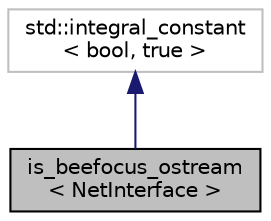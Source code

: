 digraph "is_beefocus_ostream&lt; NetInterface &gt;"
{
 // INTERACTIVE_SVG=YES
  edge [fontname="Helvetica",fontsize="10",labelfontname="Helvetica",labelfontsize="10"];
  node [fontname="Helvetica",fontsize="10",shape=record];
  Node2 [label="is_beefocus_ostream\l\< NetInterface \>",height=0.2,width=0.4,color="black", fillcolor="grey75", style="filled", fontcolor="black"];
  Node3 -> Node2 [dir="back",color="midnightblue",fontsize="10",style="solid",fontname="Helvetica"];
  Node3 [label="std::integral_constant\l\< bool, true \>",height=0.2,width=0.4,color="grey75", fillcolor="white", style="filled"];
}
